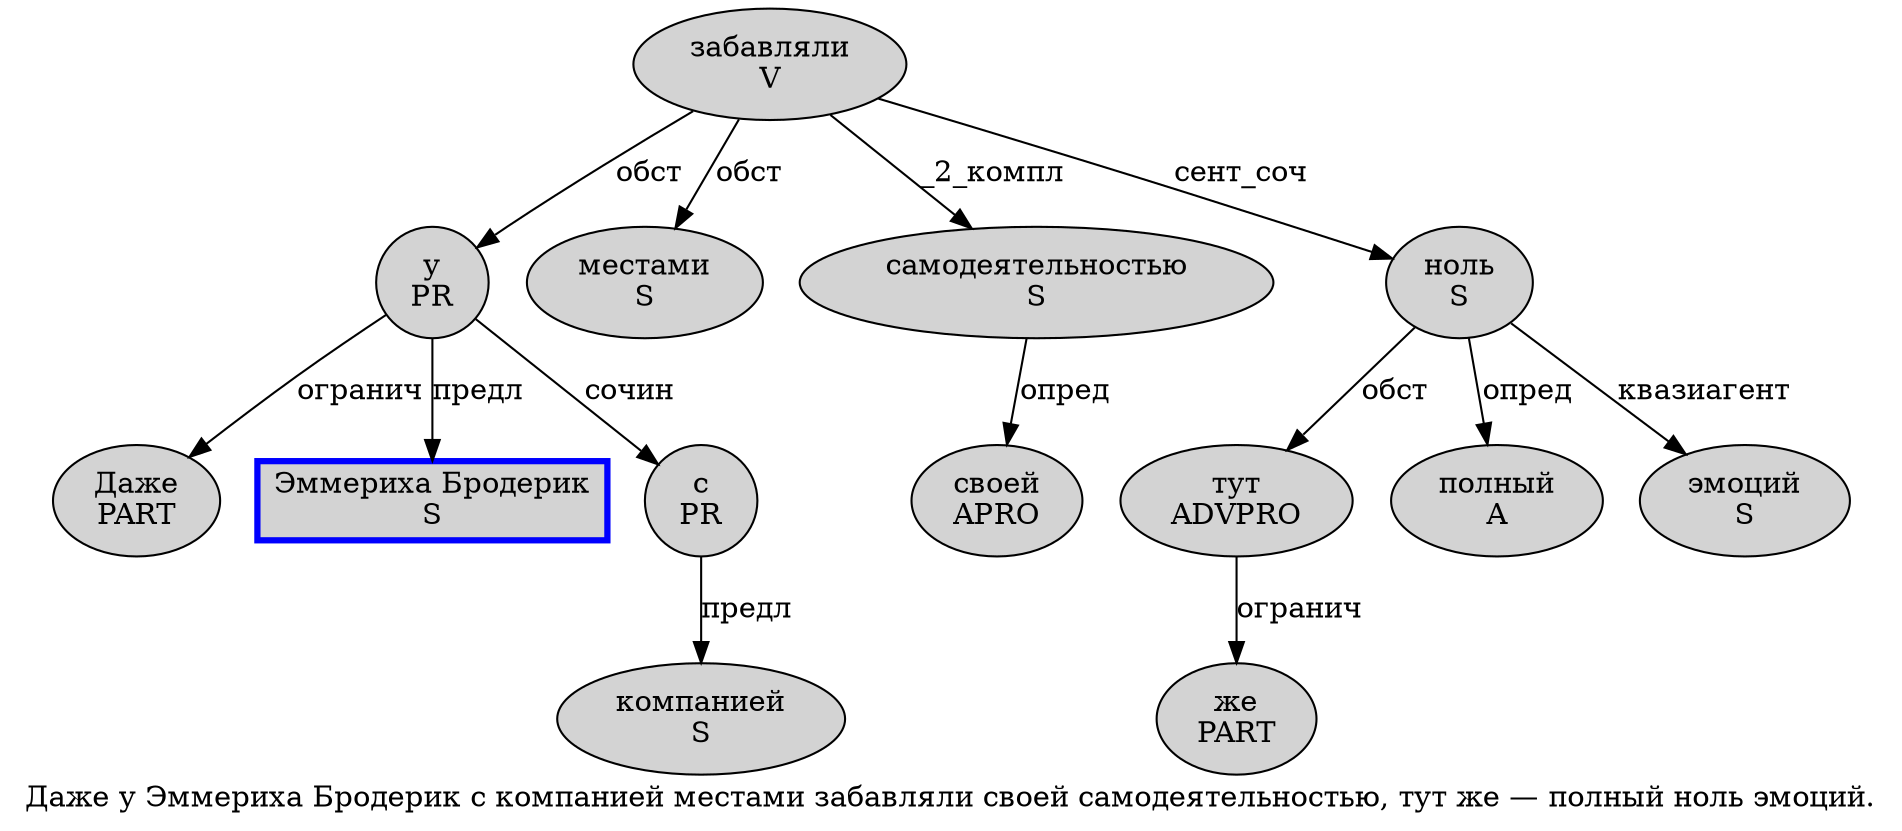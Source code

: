 digraph SENTENCE_4968 {
	graph [label="Даже у Эммериха Бродерик с компанией местами забавляли своей самодеятельностью, тут же — полный ноль эмоций."]
	node [style=filled]
		0 [label="Даже
PART" color="" fillcolor=lightgray penwidth=1 shape=ellipse]
		1 [label="у
PR" color="" fillcolor=lightgray penwidth=1 shape=ellipse]
		2 [label="Эммериха Бродерик
S" color=blue fillcolor=lightgray penwidth=3 shape=box]
		3 [label="с
PR" color="" fillcolor=lightgray penwidth=1 shape=ellipse]
		4 [label="компанией
S" color="" fillcolor=lightgray penwidth=1 shape=ellipse]
		5 [label="местами
S" color="" fillcolor=lightgray penwidth=1 shape=ellipse]
		6 [label="забавляли
V" color="" fillcolor=lightgray penwidth=1 shape=ellipse]
		7 [label="своей
APRO" color="" fillcolor=lightgray penwidth=1 shape=ellipse]
		8 [label="самодеятельностью
S" color="" fillcolor=lightgray penwidth=1 shape=ellipse]
		10 [label="тут
ADVPRO" color="" fillcolor=lightgray penwidth=1 shape=ellipse]
		11 [label="же
PART" color="" fillcolor=lightgray penwidth=1 shape=ellipse]
		13 [label="полный
A" color="" fillcolor=lightgray penwidth=1 shape=ellipse]
		14 [label="ноль
S" color="" fillcolor=lightgray penwidth=1 shape=ellipse]
		15 [label="эмоций
S" color="" fillcolor=lightgray penwidth=1 shape=ellipse]
			6 -> 1 [label="обст"]
			6 -> 5 [label="обст"]
			6 -> 8 [label="_2_компл"]
			6 -> 14 [label="сент_соч"]
			8 -> 7 [label="опред"]
			10 -> 11 [label="огранич"]
			1 -> 0 [label="огранич"]
			1 -> 2 [label="предл"]
			1 -> 3 [label="сочин"]
			3 -> 4 [label="предл"]
			14 -> 10 [label="обст"]
			14 -> 13 [label="опред"]
			14 -> 15 [label="квазиагент"]
}
